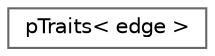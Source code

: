 digraph "Graphical Class Hierarchy"
{
 // LATEX_PDF_SIZE
  bgcolor="transparent";
  edge [fontname=Helvetica,fontsize=10,labelfontname=Helvetica,labelfontsize=10];
  node [fontname=Helvetica,fontsize=10,shape=box,height=0.2,width=0.4];
  rankdir="LR";
  Node0 [id="Node000000",label="pTraits\< edge \>",height=0.2,width=0.4,color="grey40", fillcolor="white", style="filled",URL="$classFoam_1_1pTraits_3_01edge_01_4.html",tooltip=" "];
}
